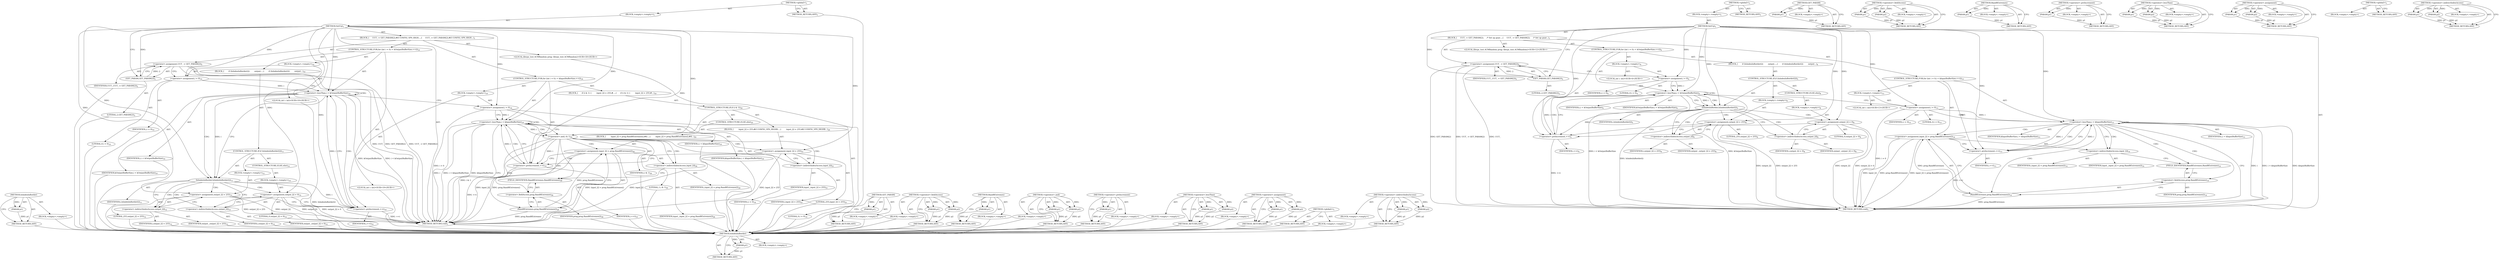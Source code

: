 digraph "&lt;operator&gt;.indirectIndexAccess" {
vulnerable_99 [label=<(METHOD,IsIndexInBorder)>];
vulnerable_100 [label=<(PARAM,p1)>];
vulnerable_101 [label=<(BLOCK,&lt;empty&gt;,&lt;empty&gt;)>];
vulnerable_102 [label=<(METHOD_RETURN,ANY)>];
vulnerable_6 [label=<(METHOD,&lt;global&gt;)<SUB>1</SUB>>];
vulnerable_7 [label=<(BLOCK,&lt;empty&gt;,&lt;empty&gt;)<SUB>1</SUB>>];
vulnerable_8 [label=<(METHOD,SetUp)<SUB>1</SUB>>];
vulnerable_9 [label=<(BLOCK,{
     UUT_ = GET_PARAM(2);
     /* Set up guar...,{
     UUT_ = GET_PARAM(2);
     /* Set up guar...)<SUB>1</SUB>>];
vulnerable_10 [label=<(&lt;operator&gt;.assignment,UUT_ = GET_PARAM(2))<SUB>2</SUB>>];
vulnerable_11 [label=<(IDENTIFIER,UUT_,UUT_ = GET_PARAM(2))<SUB>2</SUB>>];
vulnerable_12 [label=<(GET_PARAM,GET_PARAM(2))<SUB>2</SUB>>];
vulnerable_13 [label=<(LITERAL,2,GET_PARAM(2))<SUB>2</SUB>>];
vulnerable_14 [label=<(CONTROL_STRUCTURE,FOR,for (int i = 0;i &lt; kOutputBufferSize;++i))<SUB>4</SUB>>];
vulnerable_15 [label=<(BLOCK,&lt;empty&gt;,&lt;empty&gt;)<SUB>4</SUB>>];
vulnerable_16 [label="<(LOCAL,int i: int)<SUB>4</SUB>>"];
vulnerable_17 [label=<(&lt;operator&gt;.assignment,i = 0)<SUB>4</SUB>>];
vulnerable_18 [label=<(IDENTIFIER,i,i = 0)<SUB>4</SUB>>];
vulnerable_19 [label=<(LITERAL,0,i = 0)<SUB>4</SUB>>];
vulnerable_20 [label=<(&lt;operator&gt;.lessThan,i &lt; kOutputBufferSize)<SUB>4</SUB>>];
vulnerable_21 [label=<(IDENTIFIER,i,i &lt; kOutputBufferSize)<SUB>4</SUB>>];
vulnerable_22 [label=<(IDENTIFIER,kOutputBufferSize,i &lt; kOutputBufferSize)<SUB>4</SUB>>];
vulnerable_23 [label=<(&lt;operator&gt;.preIncrement,++i)<SUB>4</SUB>>];
vulnerable_24 [label=<(IDENTIFIER,i,++i)<SUB>4</SUB>>];
vulnerable_25 [label=<(BLOCK,{
       if (IsIndexInBorder(i))
        output...,{
       if (IsIndexInBorder(i))
        output...)<SUB>4</SUB>>];
vulnerable_26 [label=<(CONTROL_STRUCTURE,IF,if (IsIndexInBorder(i)))<SUB>5</SUB>>];
vulnerable_27 [label=<(IsIndexInBorder,IsIndexInBorder(i))<SUB>5</SUB>>];
vulnerable_28 [label=<(IDENTIFIER,i,IsIndexInBorder(i))<SUB>5</SUB>>];
vulnerable_29 [label=<(BLOCK,&lt;empty&gt;,&lt;empty&gt;)<SUB>6</SUB>>];
vulnerable_30 [label=<(&lt;operator&gt;.assignment,output_[i] = 255)<SUB>6</SUB>>];
vulnerable_31 [label=<(&lt;operator&gt;.indirectIndexAccess,output_[i])<SUB>6</SUB>>];
vulnerable_32 [label=<(IDENTIFIER,output_,output_[i] = 255)<SUB>6</SUB>>];
vulnerable_33 [label=<(IDENTIFIER,i,output_[i] = 255)<SUB>6</SUB>>];
vulnerable_34 [label=<(LITERAL,255,output_[i] = 255)<SUB>6</SUB>>];
vulnerable_35 [label=<(CONTROL_STRUCTURE,ELSE,else)<SUB>8</SUB>>];
vulnerable_36 [label=<(BLOCK,&lt;empty&gt;,&lt;empty&gt;)<SUB>8</SUB>>];
vulnerable_37 [label=<(&lt;operator&gt;.assignment,output_[i] = 0)<SUB>8</SUB>>];
vulnerable_38 [label=<(&lt;operator&gt;.indirectIndexAccess,output_[i])<SUB>8</SUB>>];
vulnerable_39 [label=<(IDENTIFIER,output_,output_[i] = 0)<SUB>8</SUB>>];
vulnerable_40 [label=<(IDENTIFIER,i,output_[i] = 0)<SUB>8</SUB>>];
vulnerable_41 [label=<(LITERAL,0,output_[i] = 0)<SUB>8</SUB>>];
vulnerable_42 [label="<(LOCAL,libvpx_test.ACMRandom prng: libvpx_test.ACMRandom)<SUB>12</SUB>>"];
vulnerable_43 [label=<(CONTROL_STRUCTURE,FOR,for (int i = 0;i &lt; kInputBufferSize;++i))<SUB>13</SUB>>];
vulnerable_44 [label=<(BLOCK,&lt;empty&gt;,&lt;empty&gt;)<SUB>13</SUB>>];
vulnerable_45 [label="<(LOCAL,int i: int)<SUB>13</SUB>>"];
vulnerable_46 [label=<(&lt;operator&gt;.assignment,i = 0)<SUB>13</SUB>>];
vulnerable_47 [label=<(IDENTIFIER,i,i = 0)<SUB>13</SUB>>];
vulnerable_48 [label=<(LITERAL,0,i = 0)<SUB>13</SUB>>];
vulnerable_49 [label=<(&lt;operator&gt;.lessThan,i &lt; kInputBufferSize)<SUB>13</SUB>>];
vulnerable_50 [label=<(IDENTIFIER,i,i &lt; kInputBufferSize)<SUB>13</SUB>>];
vulnerable_51 [label=<(IDENTIFIER,kInputBufferSize,i &lt; kInputBufferSize)<SUB>13</SUB>>];
vulnerable_52 [label=<(&lt;operator&gt;.preIncrement,++i)<SUB>13</SUB>>];
vulnerable_53 [label=<(IDENTIFIER,i,++i)<SUB>13</SUB>>];
vulnerable_54 [label=<(&lt;operator&gt;.assignment,input_[i] = prng.Rand8Extremes())<SUB>14</SUB>>];
vulnerable_55 [label=<(&lt;operator&gt;.indirectIndexAccess,input_[i])<SUB>14</SUB>>];
vulnerable_56 [label=<(IDENTIFIER,input_,input_[i] = prng.Rand8Extremes())<SUB>14</SUB>>];
vulnerable_57 [label=<(IDENTIFIER,i,input_[i] = prng.Rand8Extremes())<SUB>14</SUB>>];
vulnerable_58 [label=<(Rand8Extremes,prng.Rand8Extremes())<SUB>14</SUB>>];
vulnerable_59 [label=<(&lt;operator&gt;.fieldAccess,prng.Rand8Extremes)<SUB>14</SUB>>];
vulnerable_60 [label=<(IDENTIFIER,prng,prng.Rand8Extremes())<SUB>14</SUB>>];
vulnerable_61 [label=<(FIELD_IDENTIFIER,Rand8Extremes,Rand8Extremes)<SUB>14</SUB>>];
vulnerable_62 [label=<(METHOD_RETURN,void)<SUB>1</SUB>>];
vulnerable_64 [label=<(METHOD_RETURN,ANY)<SUB>1</SUB>>];
vulnerable_86 [label=<(METHOD,GET_PARAM)>];
vulnerable_87 [label=<(PARAM,p1)>];
vulnerable_88 [label=<(BLOCK,&lt;empty&gt;,&lt;empty&gt;)>];
vulnerable_89 [label=<(METHOD_RETURN,ANY)>];
vulnerable_112 [label=<(METHOD,&lt;operator&gt;.fieldAccess)>];
vulnerable_113 [label=<(PARAM,p1)>];
vulnerable_114 [label=<(PARAM,p2)>];
vulnerable_115 [label=<(BLOCK,&lt;empty&gt;,&lt;empty&gt;)>];
vulnerable_116 [label=<(METHOD_RETURN,ANY)>];
vulnerable_108 [label=<(METHOD,Rand8Extremes)>];
vulnerable_109 [label=<(PARAM,p1)>];
vulnerable_110 [label=<(BLOCK,&lt;empty&gt;,&lt;empty&gt;)>];
vulnerable_111 [label=<(METHOD_RETURN,ANY)>];
vulnerable_95 [label=<(METHOD,&lt;operator&gt;.preIncrement)>];
vulnerable_96 [label=<(PARAM,p1)>];
vulnerable_97 [label=<(BLOCK,&lt;empty&gt;,&lt;empty&gt;)>];
vulnerable_98 [label=<(METHOD_RETURN,ANY)>];
vulnerable_90 [label=<(METHOD,&lt;operator&gt;.lessThan)>];
vulnerable_91 [label=<(PARAM,p1)>];
vulnerable_92 [label=<(PARAM,p2)>];
vulnerable_93 [label=<(BLOCK,&lt;empty&gt;,&lt;empty&gt;)>];
vulnerable_94 [label=<(METHOD_RETURN,ANY)>];
vulnerable_81 [label=<(METHOD,&lt;operator&gt;.assignment)>];
vulnerable_82 [label=<(PARAM,p1)>];
vulnerable_83 [label=<(PARAM,p2)>];
vulnerable_84 [label=<(BLOCK,&lt;empty&gt;,&lt;empty&gt;)>];
vulnerable_85 [label=<(METHOD_RETURN,ANY)>];
vulnerable_75 [label=<(METHOD,&lt;global&gt;)<SUB>1</SUB>>];
vulnerable_76 [label=<(BLOCK,&lt;empty&gt;,&lt;empty&gt;)>];
vulnerable_77 [label=<(METHOD_RETURN,ANY)>];
vulnerable_103 [label=<(METHOD,&lt;operator&gt;.indirectIndexAccess)>];
vulnerable_104 [label=<(PARAM,p1)>];
vulnerable_105 [label=<(PARAM,p2)>];
vulnerable_106 [label=<(BLOCK,&lt;empty&gt;,&lt;empty&gt;)>];
vulnerable_107 [label=<(METHOD_RETURN,ANY)>];
fixed_112 [label=<(METHOD,IsIndexInBorder)>];
fixed_113 [label=<(PARAM,p1)>];
fixed_114 [label=<(BLOCK,&lt;empty&gt;,&lt;empty&gt;)>];
fixed_115 [label=<(METHOD_RETURN,ANY)>];
fixed_6 [label=<(METHOD,&lt;global&gt;)<SUB>1</SUB>>];
fixed_7 [label=<(BLOCK,&lt;empty&gt;,&lt;empty&gt;)<SUB>1</SUB>>];
fixed_8 [label=<(METHOD,SetUp)<SUB>1</SUB>>];
fixed_9 [label=<(BLOCK,{
     UUT_ = GET_PARAM(2);
#if CONFIG_VP9_HIGH...,{
     UUT_ = GET_PARAM(2);
#if CONFIG_VP9_HIGH...)<SUB>1</SUB>>];
fixed_10 [label=<(&lt;operator&gt;.assignment,UUT_ = GET_PARAM(2))<SUB>2</SUB>>];
fixed_11 [label=<(IDENTIFIER,UUT_,UUT_ = GET_PARAM(2))<SUB>2</SUB>>];
fixed_12 [label=<(GET_PARAM,GET_PARAM(2))<SUB>2</SUB>>];
fixed_13 [label=<(LITERAL,2,GET_PARAM(2))<SUB>2</SUB>>];
fixed_14 [label=<(CONTROL_STRUCTURE,FOR,for (int i = 0;i &lt; kOutputBufferSize;++i))<SUB>10</SUB>>];
fixed_15 [label=<(BLOCK,&lt;empty&gt;,&lt;empty&gt;)<SUB>10</SUB>>];
fixed_16 [label="<(LOCAL,int i: int)<SUB>10</SUB>>"];
fixed_17 [label=<(&lt;operator&gt;.assignment,i = 0)<SUB>10</SUB>>];
fixed_18 [label=<(IDENTIFIER,i,i = 0)<SUB>10</SUB>>];
fixed_19 [label=<(LITERAL,0,i = 0)<SUB>10</SUB>>];
fixed_20 [label=<(&lt;operator&gt;.lessThan,i &lt; kOutputBufferSize)<SUB>10</SUB>>];
fixed_21 [label=<(IDENTIFIER,i,i &lt; kOutputBufferSize)<SUB>10</SUB>>];
fixed_22 [label=<(IDENTIFIER,kOutputBufferSize,i &lt; kOutputBufferSize)<SUB>10</SUB>>];
fixed_23 [label=<(&lt;operator&gt;.preIncrement,++i)<SUB>10</SUB>>];
fixed_24 [label=<(IDENTIFIER,i,++i)<SUB>10</SUB>>];
fixed_25 [label=<(BLOCK,{
       if (IsIndexInBorder(i))
        output...,{
       if (IsIndexInBorder(i))
        output...)<SUB>10</SUB>>];
fixed_26 [label=<(CONTROL_STRUCTURE,IF,if (IsIndexInBorder(i)))<SUB>11</SUB>>];
fixed_27 [label=<(IsIndexInBorder,IsIndexInBorder(i))<SUB>11</SUB>>];
fixed_28 [label=<(IDENTIFIER,i,IsIndexInBorder(i))<SUB>11</SUB>>];
fixed_29 [label=<(BLOCK,&lt;empty&gt;,&lt;empty&gt;)<SUB>12</SUB>>];
fixed_30 [label=<(&lt;operator&gt;.assignment,output_[i] = 255)<SUB>12</SUB>>];
fixed_31 [label=<(&lt;operator&gt;.indirectIndexAccess,output_[i])<SUB>12</SUB>>];
fixed_32 [label=<(IDENTIFIER,output_,output_[i] = 255)<SUB>12</SUB>>];
fixed_33 [label=<(IDENTIFIER,i,output_[i] = 255)<SUB>12</SUB>>];
fixed_34 [label=<(LITERAL,255,output_[i] = 255)<SUB>12</SUB>>];
fixed_35 [label=<(CONTROL_STRUCTURE,ELSE,else)<SUB>14</SUB>>];
fixed_36 [label=<(BLOCK,&lt;empty&gt;,&lt;empty&gt;)<SUB>14</SUB>>];
fixed_37 [label=<(&lt;operator&gt;.assignment,output_[i] = 0)<SUB>14</SUB>>];
fixed_38 [label=<(&lt;operator&gt;.indirectIndexAccess,output_[i])<SUB>14</SUB>>];
fixed_39 [label=<(IDENTIFIER,output_,output_[i] = 0)<SUB>14</SUB>>];
fixed_40 [label=<(IDENTIFIER,i,output_[i] = 0)<SUB>14</SUB>>];
fixed_41 [label=<(LITERAL,0,output_[i] = 0)<SUB>14</SUB>>];
fixed_42 [label="<(LOCAL,libvpx_test.ACMRandom prng: libvpx_test.ACMRandom)<SUB>18</SUB>>"];
fixed_43 [label=<(CONTROL_STRUCTURE,FOR,for (int i = 0;i &lt; kInputBufferSize;++i))<SUB>19</SUB>>];
fixed_44 [label=<(BLOCK,&lt;empty&gt;,&lt;empty&gt;)<SUB>19</SUB>>];
fixed_45 [label="<(LOCAL,int i: int)<SUB>19</SUB>>"];
fixed_46 [label=<(&lt;operator&gt;.assignment,i = 0)<SUB>19</SUB>>];
fixed_47 [label=<(IDENTIFIER,i,i = 0)<SUB>19</SUB>>];
fixed_48 [label=<(LITERAL,0,i = 0)<SUB>19</SUB>>];
fixed_49 [label=<(&lt;operator&gt;.lessThan,i &lt; kInputBufferSize)<SUB>19</SUB>>];
fixed_50 [label=<(IDENTIFIER,i,i &lt; kInputBufferSize)<SUB>19</SUB>>];
fixed_51 [label=<(IDENTIFIER,kInputBufferSize,i &lt; kInputBufferSize)<SUB>19</SUB>>];
fixed_52 [label=<(&lt;operator&gt;.preIncrement,++i)<SUB>19</SUB>>];
fixed_53 [label=<(IDENTIFIER,i,++i)<SUB>19</SUB>>];
fixed_54 [label=<(BLOCK,{
      if (i &amp; 1) {
        input_[i] = 255;
#...,{
      if (i &amp; 1) {
        input_[i] = 255;
#...)<SUB>19</SUB>>];
fixed_55 [label=<(CONTROL_STRUCTURE,IF,if (i &amp; 1))<SUB>20</SUB>>];
fixed_56 [label=<(&lt;operator&gt;.and,i &amp; 1)<SUB>20</SUB>>];
fixed_57 [label=<(IDENTIFIER,i,i &amp; 1)<SUB>20</SUB>>];
fixed_58 [label=<(LITERAL,1,i &amp; 1)<SUB>20</SUB>>];
fixed_59 [label=<(BLOCK,{
        input_[i] = 255;
#if CONFIG_VP9_HIGHB...,{
        input_[i] = 255;
#if CONFIG_VP9_HIGHB...)<SUB>20</SUB>>];
fixed_60 [label=<(&lt;operator&gt;.assignment,input_[i] = 255)<SUB>21</SUB>>];
fixed_61 [label=<(&lt;operator&gt;.indirectIndexAccess,input_[i])<SUB>21</SUB>>];
fixed_62 [label=<(IDENTIFIER,input_,input_[i] = 255)<SUB>21</SUB>>];
fixed_63 [label=<(IDENTIFIER,i,input_[i] = 255)<SUB>21</SUB>>];
fixed_64 [label=<(LITERAL,255,input_[i] = 255)<SUB>21</SUB>>];
fixed_65 [label=<(CONTROL_STRUCTURE,ELSE,else)<SUB>25</SUB>>];
fixed_66 [label=<(BLOCK,{
        input_[i] = prng.Rand8Extremes();
#if...,{
        input_[i] = prng.Rand8Extremes();
#if...)<SUB>25</SUB>>];
fixed_67 [label=<(&lt;operator&gt;.assignment,input_[i] = prng.Rand8Extremes())<SUB>26</SUB>>];
fixed_68 [label=<(&lt;operator&gt;.indirectIndexAccess,input_[i])<SUB>26</SUB>>];
fixed_69 [label=<(IDENTIFIER,input_,input_[i] = prng.Rand8Extremes())<SUB>26</SUB>>];
fixed_70 [label=<(IDENTIFIER,i,input_[i] = prng.Rand8Extremes())<SUB>26</SUB>>];
fixed_71 [label=<(Rand8Extremes,prng.Rand8Extremes())<SUB>26</SUB>>];
fixed_72 [label=<(&lt;operator&gt;.fieldAccess,prng.Rand8Extremes)<SUB>26</SUB>>];
fixed_73 [label=<(IDENTIFIER,prng,prng.Rand8Extremes())<SUB>26</SUB>>];
fixed_74 [label=<(FIELD_IDENTIFIER,Rand8Extremes,Rand8Extremes)<SUB>26</SUB>>];
fixed_75 [label=<(METHOD_RETURN,void)<SUB>1</SUB>>];
fixed_77 [label=<(METHOD_RETURN,ANY)<SUB>1</SUB>>];
fixed_99 [label=<(METHOD,GET_PARAM)>];
fixed_100 [label=<(PARAM,p1)>];
fixed_101 [label=<(BLOCK,&lt;empty&gt;,&lt;empty&gt;)>];
fixed_102 [label=<(METHOD_RETURN,ANY)>];
fixed_130 [label=<(METHOD,&lt;operator&gt;.fieldAccess)>];
fixed_131 [label=<(PARAM,p1)>];
fixed_132 [label=<(PARAM,p2)>];
fixed_133 [label=<(BLOCK,&lt;empty&gt;,&lt;empty&gt;)>];
fixed_134 [label=<(METHOD_RETURN,ANY)>];
fixed_126 [label=<(METHOD,Rand8Extremes)>];
fixed_127 [label=<(PARAM,p1)>];
fixed_128 [label=<(BLOCK,&lt;empty&gt;,&lt;empty&gt;)>];
fixed_129 [label=<(METHOD_RETURN,ANY)>];
fixed_121 [label=<(METHOD,&lt;operator&gt;.and)>];
fixed_122 [label=<(PARAM,p1)>];
fixed_123 [label=<(PARAM,p2)>];
fixed_124 [label=<(BLOCK,&lt;empty&gt;,&lt;empty&gt;)>];
fixed_125 [label=<(METHOD_RETURN,ANY)>];
fixed_108 [label=<(METHOD,&lt;operator&gt;.preIncrement)>];
fixed_109 [label=<(PARAM,p1)>];
fixed_110 [label=<(BLOCK,&lt;empty&gt;,&lt;empty&gt;)>];
fixed_111 [label=<(METHOD_RETURN,ANY)>];
fixed_103 [label=<(METHOD,&lt;operator&gt;.lessThan)>];
fixed_104 [label=<(PARAM,p1)>];
fixed_105 [label=<(PARAM,p2)>];
fixed_106 [label=<(BLOCK,&lt;empty&gt;,&lt;empty&gt;)>];
fixed_107 [label=<(METHOD_RETURN,ANY)>];
fixed_94 [label=<(METHOD,&lt;operator&gt;.assignment)>];
fixed_95 [label=<(PARAM,p1)>];
fixed_96 [label=<(PARAM,p2)>];
fixed_97 [label=<(BLOCK,&lt;empty&gt;,&lt;empty&gt;)>];
fixed_98 [label=<(METHOD_RETURN,ANY)>];
fixed_88 [label=<(METHOD,&lt;global&gt;)<SUB>1</SUB>>];
fixed_89 [label=<(BLOCK,&lt;empty&gt;,&lt;empty&gt;)>];
fixed_90 [label=<(METHOD_RETURN,ANY)>];
fixed_116 [label=<(METHOD,&lt;operator&gt;.indirectIndexAccess)>];
fixed_117 [label=<(PARAM,p1)>];
fixed_118 [label=<(PARAM,p2)>];
fixed_119 [label=<(BLOCK,&lt;empty&gt;,&lt;empty&gt;)>];
fixed_120 [label=<(METHOD_RETURN,ANY)>];
vulnerable_99 -> vulnerable_100  [key=0, label="AST: "];
vulnerable_99 -> vulnerable_100  [key=1, label="DDG: "];
vulnerable_99 -> vulnerable_101  [key=0, label="AST: "];
vulnerable_99 -> vulnerable_102  [key=0, label="AST: "];
vulnerable_99 -> vulnerable_102  [key=1, label="CFG: "];
vulnerable_100 -> vulnerable_102  [key=0, label="DDG: p1"];
vulnerable_6 -> vulnerable_7  [key=0, label="AST: "];
vulnerable_6 -> vulnerable_64  [key=0, label="AST: "];
vulnerable_6 -> vulnerable_64  [key=1, label="CFG: "];
vulnerable_7 -> vulnerable_8  [key=0, label="AST: "];
vulnerable_8 -> vulnerable_9  [key=0, label="AST: "];
vulnerable_8 -> vulnerable_62  [key=0, label="AST: "];
vulnerable_8 -> vulnerable_12  [key=0, label="CFG: "];
vulnerable_8 -> vulnerable_12  [key=1, label="DDG: "];
vulnerable_8 -> vulnerable_17  [key=0, label="DDG: "];
vulnerable_8 -> vulnerable_20  [key=0, label="DDG: "];
vulnerable_8 -> vulnerable_23  [key=0, label="DDG: "];
vulnerable_8 -> vulnerable_46  [key=0, label="DDG: "];
vulnerable_8 -> vulnerable_49  [key=0, label="DDG: "];
vulnerable_8 -> vulnerable_52  [key=0, label="DDG: "];
vulnerable_8 -> vulnerable_27  [key=0, label="DDG: "];
vulnerable_8 -> vulnerable_30  [key=0, label="DDG: "];
vulnerable_8 -> vulnerable_37  [key=0, label="DDG: "];
vulnerable_9 -> vulnerable_10  [key=0, label="AST: "];
vulnerable_9 -> vulnerable_14  [key=0, label="AST: "];
vulnerable_9 -> vulnerable_42  [key=0, label="AST: "];
vulnerable_9 -> vulnerable_43  [key=0, label="AST: "];
vulnerable_10 -> vulnerable_11  [key=0, label="AST: "];
vulnerable_10 -> vulnerable_12  [key=0, label="AST: "];
vulnerable_10 -> vulnerable_17  [key=0, label="CFG: "];
vulnerable_10 -> vulnerable_62  [key=0, label="DDG: GET_PARAM(2)"];
vulnerable_10 -> vulnerable_62  [key=1, label="DDG: UUT_ = GET_PARAM(2)"];
vulnerable_10 -> vulnerable_62  [key=2, label="DDG: UUT_"];
vulnerable_12 -> vulnerable_13  [key=0, label="AST: "];
vulnerable_12 -> vulnerable_10  [key=0, label="CFG: "];
vulnerable_12 -> vulnerable_10  [key=1, label="DDG: 2"];
vulnerable_14 -> vulnerable_15  [key=0, label="AST: "];
vulnerable_14 -> vulnerable_20  [key=0, label="AST: "];
vulnerable_14 -> vulnerable_23  [key=0, label="AST: "];
vulnerable_14 -> vulnerable_25  [key=0, label="AST: "];
vulnerable_15 -> vulnerable_16  [key=0, label="AST: "];
vulnerable_15 -> vulnerable_17  [key=0, label="AST: "];
vulnerable_17 -> vulnerable_18  [key=0, label="AST: "];
vulnerable_17 -> vulnerable_19  [key=0, label="AST: "];
vulnerable_17 -> vulnerable_20  [key=0, label="CFG: "];
vulnerable_17 -> vulnerable_20  [key=1, label="DDG: i"];
vulnerable_20 -> vulnerable_21  [key=0, label="AST: "];
vulnerable_20 -> vulnerable_22  [key=0, label="AST: "];
vulnerable_20 -> vulnerable_27  [key=0, label="CFG: "];
vulnerable_20 -> vulnerable_27  [key=1, label="DDG: i"];
vulnerable_20 -> vulnerable_27  [key=2, label="CDG: "];
vulnerable_20 -> vulnerable_46  [key=0, label="CFG: "];
vulnerable_20 -> vulnerable_62  [key=0, label="DDG: i &lt; kOutputBufferSize"];
vulnerable_20 -> vulnerable_62  [key=1, label="DDG: kOutputBufferSize"];
vulnerable_20 -> vulnerable_23  [key=0, label="CDG: "];
vulnerable_20 -> vulnerable_20  [key=0, label="CDG: "];
vulnerable_23 -> vulnerable_24  [key=0, label="AST: "];
vulnerable_23 -> vulnerable_20  [key=0, label="CFG: "];
vulnerable_23 -> vulnerable_20  [key=1, label="DDG: i"];
vulnerable_23 -> vulnerable_62  [key=0, label="DDG: ++i"];
vulnerable_25 -> vulnerable_26  [key=0, label="AST: "];
vulnerable_26 -> vulnerable_27  [key=0, label="AST: "];
vulnerable_26 -> vulnerable_29  [key=0, label="AST: "];
vulnerable_26 -> vulnerable_35  [key=0, label="AST: "];
vulnerable_27 -> vulnerable_28  [key=0, label="AST: "];
vulnerable_27 -> vulnerable_31  [key=0, label="CFG: "];
vulnerable_27 -> vulnerable_31  [key=1, label="CDG: "];
vulnerable_27 -> vulnerable_38  [key=0, label="CFG: "];
vulnerable_27 -> vulnerable_38  [key=1, label="CDG: "];
vulnerable_27 -> vulnerable_62  [key=0, label="DDG: IsIndexInBorder(i)"];
vulnerable_27 -> vulnerable_23  [key=0, label="DDG: i"];
vulnerable_27 -> vulnerable_30  [key=0, label="CDG: "];
vulnerable_27 -> vulnerable_37  [key=0, label="CDG: "];
vulnerable_29 -> vulnerable_30  [key=0, label="AST: "];
vulnerable_30 -> vulnerable_31  [key=0, label="AST: "];
vulnerable_30 -> vulnerable_34  [key=0, label="AST: "];
vulnerable_30 -> vulnerable_23  [key=0, label="CFG: "];
vulnerable_30 -> vulnerable_62  [key=0, label="DDG: output_[i]"];
vulnerable_30 -> vulnerable_62  [key=1, label="DDG: output_[i] = 255"];
vulnerable_31 -> vulnerable_32  [key=0, label="AST: "];
vulnerable_31 -> vulnerable_33  [key=0, label="AST: "];
vulnerable_31 -> vulnerable_30  [key=0, label="CFG: "];
vulnerable_35 -> vulnerable_36  [key=0, label="AST: "];
vulnerable_36 -> vulnerable_37  [key=0, label="AST: "];
vulnerable_37 -> vulnerable_38  [key=0, label="AST: "];
vulnerable_37 -> vulnerable_41  [key=0, label="AST: "];
vulnerable_37 -> vulnerable_23  [key=0, label="CFG: "];
vulnerable_37 -> vulnerable_62  [key=0, label="DDG: output_[i]"];
vulnerable_37 -> vulnerable_62  [key=1, label="DDG: output_[i] = 0"];
vulnerable_38 -> vulnerable_39  [key=0, label="AST: "];
vulnerable_38 -> vulnerable_40  [key=0, label="AST: "];
vulnerable_38 -> vulnerable_37  [key=0, label="CFG: "];
vulnerable_43 -> vulnerable_44  [key=0, label="AST: "];
vulnerable_43 -> vulnerable_49  [key=0, label="AST: "];
vulnerable_43 -> vulnerable_52  [key=0, label="AST: "];
vulnerable_43 -> vulnerable_54  [key=0, label="AST: "];
vulnerable_44 -> vulnerable_45  [key=0, label="AST: "];
vulnerable_44 -> vulnerable_46  [key=0, label="AST: "];
vulnerable_46 -> vulnerable_47  [key=0, label="AST: "];
vulnerable_46 -> vulnerable_48  [key=0, label="AST: "];
vulnerable_46 -> vulnerable_49  [key=0, label="CFG: "];
vulnerable_46 -> vulnerable_49  [key=1, label="DDG: i"];
vulnerable_46 -> vulnerable_62  [key=0, label="DDG: i = 0"];
vulnerable_49 -> vulnerable_50  [key=0, label="AST: "];
vulnerable_49 -> vulnerable_51  [key=0, label="AST: "];
vulnerable_49 -> vulnerable_62  [key=0, label="CFG: "];
vulnerable_49 -> vulnerable_62  [key=1, label="DDG: i"];
vulnerable_49 -> vulnerable_62  [key=2, label="DDG: i &lt; kInputBufferSize"];
vulnerable_49 -> vulnerable_62  [key=3, label="DDG: kInputBufferSize"];
vulnerable_49 -> vulnerable_55  [key=0, label="CFG: "];
vulnerable_49 -> vulnerable_55  [key=1, label="CDG: "];
vulnerable_49 -> vulnerable_52  [key=0, label="DDG: i"];
vulnerable_49 -> vulnerable_52  [key=1, label="CDG: "];
vulnerable_49 -> vulnerable_58  [key=0, label="CDG: "];
vulnerable_49 -> vulnerable_49  [key=0, label="CDG: "];
vulnerable_49 -> vulnerable_61  [key=0, label="CDG: "];
vulnerable_49 -> vulnerable_59  [key=0, label="CDG: "];
vulnerable_49 -> vulnerable_54  [key=0, label="CDG: "];
vulnerable_52 -> vulnerable_53  [key=0, label="AST: "];
vulnerable_52 -> vulnerable_49  [key=0, label="CFG: "];
vulnerable_52 -> vulnerable_49  [key=1, label="DDG: i"];
vulnerable_52 -> vulnerable_62  [key=0, label="DDG: ++i"];
vulnerable_54 -> vulnerable_55  [key=0, label="AST: "];
vulnerable_54 -> vulnerable_58  [key=0, label="AST: "];
vulnerable_54 -> vulnerable_52  [key=0, label="CFG: "];
vulnerable_54 -> vulnerable_62  [key=0, label="DDG: input_[i]"];
vulnerable_54 -> vulnerable_62  [key=1, label="DDG: prng.Rand8Extremes()"];
vulnerable_54 -> vulnerable_62  [key=2, label="DDG: input_[i] = prng.Rand8Extremes()"];
vulnerable_55 -> vulnerable_56  [key=0, label="AST: "];
vulnerable_55 -> vulnerable_57  [key=0, label="AST: "];
vulnerable_55 -> vulnerable_61  [key=0, label="CFG: "];
vulnerable_58 -> vulnerable_59  [key=0, label="AST: "];
vulnerable_58 -> vulnerable_54  [key=0, label="CFG: "];
vulnerable_58 -> vulnerable_54  [key=1, label="DDG: prng.Rand8Extremes"];
vulnerable_58 -> vulnerable_62  [key=0, label="DDG: prng.Rand8Extremes"];
vulnerable_59 -> vulnerable_60  [key=0, label="AST: "];
vulnerable_59 -> vulnerable_61  [key=0, label="AST: "];
vulnerable_59 -> vulnerable_58  [key=0, label="CFG: "];
vulnerable_61 -> vulnerable_59  [key=0, label="CFG: "];
vulnerable_86 -> vulnerable_87  [key=0, label="AST: "];
vulnerable_86 -> vulnerable_87  [key=1, label="DDG: "];
vulnerable_86 -> vulnerable_88  [key=0, label="AST: "];
vulnerable_86 -> vulnerable_89  [key=0, label="AST: "];
vulnerable_86 -> vulnerable_89  [key=1, label="CFG: "];
vulnerable_87 -> vulnerable_89  [key=0, label="DDG: p1"];
vulnerable_112 -> vulnerable_113  [key=0, label="AST: "];
vulnerable_112 -> vulnerable_113  [key=1, label="DDG: "];
vulnerable_112 -> vulnerable_115  [key=0, label="AST: "];
vulnerable_112 -> vulnerable_114  [key=0, label="AST: "];
vulnerable_112 -> vulnerable_114  [key=1, label="DDG: "];
vulnerable_112 -> vulnerable_116  [key=0, label="AST: "];
vulnerable_112 -> vulnerable_116  [key=1, label="CFG: "];
vulnerable_113 -> vulnerable_116  [key=0, label="DDG: p1"];
vulnerable_114 -> vulnerable_116  [key=0, label="DDG: p2"];
vulnerable_108 -> vulnerable_109  [key=0, label="AST: "];
vulnerable_108 -> vulnerable_109  [key=1, label="DDG: "];
vulnerable_108 -> vulnerable_110  [key=0, label="AST: "];
vulnerable_108 -> vulnerable_111  [key=0, label="AST: "];
vulnerable_108 -> vulnerable_111  [key=1, label="CFG: "];
vulnerable_109 -> vulnerable_111  [key=0, label="DDG: p1"];
vulnerable_95 -> vulnerable_96  [key=0, label="AST: "];
vulnerable_95 -> vulnerable_96  [key=1, label="DDG: "];
vulnerable_95 -> vulnerable_97  [key=0, label="AST: "];
vulnerable_95 -> vulnerable_98  [key=0, label="AST: "];
vulnerable_95 -> vulnerable_98  [key=1, label="CFG: "];
vulnerable_96 -> vulnerable_98  [key=0, label="DDG: p1"];
vulnerable_90 -> vulnerable_91  [key=0, label="AST: "];
vulnerable_90 -> vulnerable_91  [key=1, label="DDG: "];
vulnerable_90 -> vulnerable_93  [key=0, label="AST: "];
vulnerable_90 -> vulnerable_92  [key=0, label="AST: "];
vulnerable_90 -> vulnerable_92  [key=1, label="DDG: "];
vulnerable_90 -> vulnerable_94  [key=0, label="AST: "];
vulnerable_90 -> vulnerable_94  [key=1, label="CFG: "];
vulnerable_91 -> vulnerable_94  [key=0, label="DDG: p1"];
vulnerable_92 -> vulnerable_94  [key=0, label="DDG: p2"];
vulnerable_81 -> vulnerable_82  [key=0, label="AST: "];
vulnerable_81 -> vulnerable_82  [key=1, label="DDG: "];
vulnerable_81 -> vulnerable_84  [key=0, label="AST: "];
vulnerable_81 -> vulnerable_83  [key=0, label="AST: "];
vulnerable_81 -> vulnerable_83  [key=1, label="DDG: "];
vulnerable_81 -> vulnerable_85  [key=0, label="AST: "];
vulnerable_81 -> vulnerable_85  [key=1, label="CFG: "];
vulnerable_82 -> vulnerable_85  [key=0, label="DDG: p1"];
vulnerable_83 -> vulnerable_85  [key=0, label="DDG: p2"];
vulnerable_75 -> vulnerable_76  [key=0, label="AST: "];
vulnerable_75 -> vulnerable_77  [key=0, label="AST: "];
vulnerable_75 -> vulnerable_77  [key=1, label="CFG: "];
vulnerable_103 -> vulnerable_104  [key=0, label="AST: "];
vulnerable_103 -> vulnerable_104  [key=1, label="DDG: "];
vulnerable_103 -> vulnerable_106  [key=0, label="AST: "];
vulnerable_103 -> vulnerable_105  [key=0, label="AST: "];
vulnerable_103 -> vulnerable_105  [key=1, label="DDG: "];
vulnerable_103 -> vulnerable_107  [key=0, label="AST: "];
vulnerable_103 -> vulnerable_107  [key=1, label="CFG: "];
vulnerable_104 -> vulnerable_107  [key=0, label="DDG: p1"];
vulnerable_105 -> vulnerable_107  [key=0, label="DDG: p2"];
fixed_112 -> fixed_113  [key=0, label="AST: "];
fixed_112 -> fixed_113  [key=1, label="DDG: "];
fixed_112 -> fixed_114  [key=0, label="AST: "];
fixed_112 -> fixed_115  [key=0, label="AST: "];
fixed_112 -> fixed_115  [key=1, label="CFG: "];
fixed_113 -> fixed_115  [key=0, label="DDG: p1"];
fixed_114 -> vulnerable_99  [key=0];
fixed_115 -> vulnerable_99  [key=0];
fixed_6 -> fixed_7  [key=0, label="AST: "];
fixed_6 -> fixed_77  [key=0, label="AST: "];
fixed_6 -> fixed_77  [key=1, label="CFG: "];
fixed_7 -> fixed_8  [key=0, label="AST: "];
fixed_8 -> fixed_9  [key=0, label="AST: "];
fixed_8 -> fixed_75  [key=0, label="AST: "];
fixed_8 -> fixed_12  [key=0, label="CFG: "];
fixed_8 -> fixed_12  [key=1, label="DDG: "];
fixed_8 -> fixed_17  [key=0, label="DDG: "];
fixed_8 -> fixed_20  [key=0, label="DDG: "];
fixed_8 -> fixed_23  [key=0, label="DDG: "];
fixed_8 -> fixed_46  [key=0, label="DDG: "];
fixed_8 -> fixed_49  [key=0, label="DDG: "];
fixed_8 -> fixed_52  [key=0, label="DDG: "];
fixed_8 -> fixed_27  [key=0, label="DDG: "];
fixed_8 -> fixed_30  [key=0, label="DDG: "];
fixed_8 -> fixed_56  [key=0, label="DDG: "];
fixed_8 -> fixed_60  [key=0, label="DDG: "];
fixed_8 -> fixed_37  [key=0, label="DDG: "];
fixed_9 -> fixed_10  [key=0, label="AST: "];
fixed_9 -> fixed_14  [key=0, label="AST: "];
fixed_9 -> fixed_42  [key=0, label="AST: "];
fixed_9 -> fixed_43  [key=0, label="AST: "];
fixed_10 -> fixed_11  [key=0, label="AST: "];
fixed_10 -> fixed_12  [key=0, label="AST: "];
fixed_10 -> fixed_17  [key=0, label="CFG: "];
fixed_10 -> fixed_75  [key=0, label="DDG: GET_PARAM(2)"];
fixed_10 -> fixed_75  [key=1, label="DDG: UUT_ = GET_PARAM(2)"];
fixed_10 -> fixed_75  [key=2, label="DDG: UUT_"];
fixed_11 -> vulnerable_99  [key=0];
fixed_12 -> fixed_13  [key=0, label="AST: "];
fixed_12 -> fixed_10  [key=0, label="CFG: "];
fixed_12 -> fixed_10  [key=1, label="DDG: 2"];
fixed_13 -> vulnerable_99  [key=0];
fixed_14 -> fixed_15  [key=0, label="AST: "];
fixed_14 -> fixed_20  [key=0, label="AST: "];
fixed_14 -> fixed_23  [key=0, label="AST: "];
fixed_14 -> fixed_25  [key=0, label="AST: "];
fixed_15 -> fixed_16  [key=0, label="AST: "];
fixed_15 -> fixed_17  [key=0, label="AST: "];
fixed_16 -> vulnerable_99  [key=0];
fixed_17 -> fixed_18  [key=0, label="AST: "];
fixed_17 -> fixed_19  [key=0, label="AST: "];
fixed_17 -> fixed_20  [key=0, label="CFG: "];
fixed_17 -> fixed_20  [key=1, label="DDG: i"];
fixed_18 -> vulnerable_99  [key=0];
fixed_19 -> vulnerable_99  [key=0];
fixed_20 -> fixed_21  [key=0, label="AST: "];
fixed_20 -> fixed_22  [key=0, label="AST: "];
fixed_20 -> fixed_27  [key=0, label="CFG: "];
fixed_20 -> fixed_27  [key=1, label="DDG: i"];
fixed_20 -> fixed_27  [key=2, label="CDG: "];
fixed_20 -> fixed_46  [key=0, label="CFG: "];
fixed_20 -> fixed_75  [key=0, label="DDG: i &lt; kOutputBufferSize"];
fixed_20 -> fixed_75  [key=1, label="DDG: kOutputBufferSize"];
fixed_20 -> fixed_23  [key=0, label="CDG: "];
fixed_20 -> fixed_20  [key=0, label="CDG: "];
fixed_21 -> vulnerable_99  [key=0];
fixed_22 -> vulnerable_99  [key=0];
fixed_23 -> fixed_24  [key=0, label="AST: "];
fixed_23 -> fixed_20  [key=0, label="CFG: "];
fixed_23 -> fixed_20  [key=1, label="DDG: i"];
fixed_23 -> fixed_75  [key=0, label="DDG: ++i"];
fixed_24 -> vulnerable_99  [key=0];
fixed_25 -> fixed_26  [key=0, label="AST: "];
fixed_26 -> fixed_27  [key=0, label="AST: "];
fixed_26 -> fixed_29  [key=0, label="AST: "];
fixed_26 -> fixed_35  [key=0, label="AST: "];
fixed_27 -> fixed_28  [key=0, label="AST: "];
fixed_27 -> fixed_31  [key=0, label="CFG: "];
fixed_27 -> fixed_31  [key=1, label="CDG: "];
fixed_27 -> fixed_38  [key=0, label="CFG: "];
fixed_27 -> fixed_38  [key=1, label="CDG: "];
fixed_27 -> fixed_75  [key=0, label="DDG: IsIndexInBorder(i)"];
fixed_27 -> fixed_23  [key=0, label="DDG: i"];
fixed_27 -> fixed_30  [key=0, label="CDG: "];
fixed_27 -> fixed_37  [key=0, label="CDG: "];
fixed_28 -> vulnerable_99  [key=0];
fixed_29 -> fixed_30  [key=0, label="AST: "];
fixed_30 -> fixed_31  [key=0, label="AST: "];
fixed_30 -> fixed_34  [key=0, label="AST: "];
fixed_30 -> fixed_23  [key=0, label="CFG: "];
fixed_30 -> fixed_75  [key=0, label="DDG: output_[i]"];
fixed_30 -> fixed_75  [key=1, label="DDG: output_[i] = 255"];
fixed_31 -> fixed_32  [key=0, label="AST: "];
fixed_31 -> fixed_33  [key=0, label="AST: "];
fixed_31 -> fixed_30  [key=0, label="CFG: "];
fixed_32 -> vulnerable_99  [key=0];
fixed_33 -> vulnerable_99  [key=0];
fixed_34 -> vulnerable_99  [key=0];
fixed_35 -> fixed_36  [key=0, label="AST: "];
fixed_36 -> fixed_37  [key=0, label="AST: "];
fixed_37 -> fixed_38  [key=0, label="AST: "];
fixed_37 -> fixed_41  [key=0, label="AST: "];
fixed_37 -> fixed_23  [key=0, label="CFG: "];
fixed_37 -> fixed_75  [key=0, label="DDG: output_[i]"];
fixed_37 -> fixed_75  [key=1, label="DDG: output_[i] = 0"];
fixed_38 -> fixed_39  [key=0, label="AST: "];
fixed_38 -> fixed_40  [key=0, label="AST: "];
fixed_38 -> fixed_37  [key=0, label="CFG: "];
fixed_39 -> vulnerable_99  [key=0];
fixed_40 -> vulnerable_99  [key=0];
fixed_41 -> vulnerable_99  [key=0];
fixed_42 -> vulnerable_99  [key=0];
fixed_43 -> fixed_44  [key=0, label="AST: "];
fixed_43 -> fixed_49  [key=0, label="AST: "];
fixed_43 -> fixed_52  [key=0, label="AST: "];
fixed_43 -> fixed_54  [key=0, label="AST: "];
fixed_44 -> fixed_45  [key=0, label="AST: "];
fixed_44 -> fixed_46  [key=0, label="AST: "];
fixed_45 -> vulnerable_99  [key=0];
fixed_46 -> fixed_47  [key=0, label="AST: "];
fixed_46 -> fixed_48  [key=0, label="AST: "];
fixed_46 -> fixed_49  [key=0, label="CFG: "];
fixed_46 -> fixed_49  [key=1, label="DDG: i"];
fixed_46 -> fixed_75  [key=0, label="DDG: i = 0"];
fixed_47 -> vulnerable_99  [key=0];
fixed_48 -> vulnerable_99  [key=0];
fixed_49 -> fixed_50  [key=0, label="AST: "];
fixed_49 -> fixed_51  [key=0, label="AST: "];
fixed_49 -> fixed_75  [key=0, label="CFG: "];
fixed_49 -> fixed_75  [key=1, label="DDG: i"];
fixed_49 -> fixed_75  [key=2, label="DDG: i &lt; kInputBufferSize"];
fixed_49 -> fixed_75  [key=3, label="DDG: kInputBufferSize"];
fixed_49 -> fixed_56  [key=0, label="CFG: "];
fixed_49 -> fixed_56  [key=1, label="DDG: i"];
fixed_49 -> fixed_56  [key=2, label="CDG: "];
fixed_49 -> fixed_49  [key=0, label="CDG: "];
fixed_49 -> fixed_52  [key=0, label="CDG: "];
fixed_50 -> vulnerable_99  [key=0];
fixed_51 -> vulnerable_99  [key=0];
fixed_52 -> fixed_53  [key=0, label="AST: "];
fixed_52 -> fixed_49  [key=0, label="CFG: "];
fixed_52 -> fixed_49  [key=1, label="DDG: i"];
fixed_52 -> fixed_75  [key=0, label="DDG: ++i"];
fixed_53 -> vulnerable_99  [key=0];
fixed_54 -> fixed_55  [key=0, label="AST: "];
fixed_55 -> fixed_56  [key=0, label="AST: "];
fixed_55 -> fixed_59  [key=0, label="AST: "];
fixed_55 -> fixed_65  [key=0, label="AST: "];
fixed_56 -> fixed_57  [key=0, label="AST: "];
fixed_56 -> fixed_58  [key=0, label="AST: "];
fixed_56 -> fixed_61  [key=0, label="CFG: "];
fixed_56 -> fixed_61  [key=1, label="CDG: "];
fixed_56 -> fixed_68  [key=0, label="CFG: "];
fixed_56 -> fixed_68  [key=1, label="CDG: "];
fixed_56 -> fixed_75  [key=0, label="DDG: i &amp; 1"];
fixed_56 -> fixed_52  [key=0, label="DDG: i"];
fixed_56 -> fixed_60  [key=0, label="CDG: "];
fixed_56 -> fixed_71  [key=0, label="CDG: "];
fixed_56 -> fixed_72  [key=0, label="CDG: "];
fixed_56 -> fixed_67  [key=0, label="CDG: "];
fixed_56 -> fixed_74  [key=0, label="CDG: "];
fixed_57 -> vulnerable_99  [key=0];
fixed_58 -> vulnerable_99  [key=0];
fixed_59 -> fixed_60  [key=0, label="AST: "];
fixed_60 -> fixed_61  [key=0, label="AST: "];
fixed_60 -> fixed_64  [key=0, label="AST: "];
fixed_60 -> fixed_52  [key=0, label="CFG: "];
fixed_60 -> fixed_75  [key=0, label="DDG: input_[i]"];
fixed_60 -> fixed_75  [key=1, label="DDG: input_[i] = 255"];
fixed_61 -> fixed_62  [key=0, label="AST: "];
fixed_61 -> fixed_63  [key=0, label="AST: "];
fixed_61 -> fixed_60  [key=0, label="CFG: "];
fixed_62 -> vulnerable_99  [key=0];
fixed_63 -> vulnerable_99  [key=0];
fixed_64 -> vulnerable_99  [key=0];
fixed_65 -> fixed_66  [key=0, label="AST: "];
fixed_66 -> fixed_67  [key=0, label="AST: "];
fixed_67 -> fixed_68  [key=0, label="AST: "];
fixed_67 -> fixed_71  [key=0, label="AST: "];
fixed_67 -> fixed_52  [key=0, label="CFG: "];
fixed_67 -> fixed_75  [key=0, label="DDG: input_[i]"];
fixed_67 -> fixed_75  [key=1, label="DDG: prng.Rand8Extremes()"];
fixed_67 -> fixed_75  [key=2, label="DDG: input_[i] = prng.Rand8Extremes()"];
fixed_68 -> fixed_69  [key=0, label="AST: "];
fixed_68 -> fixed_70  [key=0, label="AST: "];
fixed_68 -> fixed_74  [key=0, label="CFG: "];
fixed_69 -> vulnerable_99  [key=0];
fixed_70 -> vulnerable_99  [key=0];
fixed_71 -> fixed_72  [key=0, label="AST: "];
fixed_71 -> fixed_67  [key=0, label="CFG: "];
fixed_71 -> fixed_67  [key=1, label="DDG: prng.Rand8Extremes"];
fixed_71 -> fixed_75  [key=0, label="DDG: prng.Rand8Extremes"];
fixed_72 -> fixed_73  [key=0, label="AST: "];
fixed_72 -> fixed_74  [key=0, label="AST: "];
fixed_72 -> fixed_71  [key=0, label="CFG: "];
fixed_73 -> vulnerable_99  [key=0];
fixed_74 -> fixed_72  [key=0, label="CFG: "];
fixed_75 -> vulnerable_99  [key=0];
fixed_77 -> vulnerable_99  [key=0];
fixed_99 -> fixed_100  [key=0, label="AST: "];
fixed_99 -> fixed_100  [key=1, label="DDG: "];
fixed_99 -> fixed_101  [key=0, label="AST: "];
fixed_99 -> fixed_102  [key=0, label="AST: "];
fixed_99 -> fixed_102  [key=1, label="CFG: "];
fixed_100 -> fixed_102  [key=0, label="DDG: p1"];
fixed_101 -> vulnerable_99  [key=0];
fixed_102 -> vulnerable_99  [key=0];
fixed_130 -> fixed_131  [key=0, label="AST: "];
fixed_130 -> fixed_131  [key=1, label="DDG: "];
fixed_130 -> fixed_133  [key=0, label="AST: "];
fixed_130 -> fixed_132  [key=0, label="AST: "];
fixed_130 -> fixed_132  [key=1, label="DDG: "];
fixed_130 -> fixed_134  [key=0, label="AST: "];
fixed_130 -> fixed_134  [key=1, label="CFG: "];
fixed_131 -> fixed_134  [key=0, label="DDG: p1"];
fixed_132 -> fixed_134  [key=0, label="DDG: p2"];
fixed_133 -> vulnerable_99  [key=0];
fixed_134 -> vulnerable_99  [key=0];
fixed_126 -> fixed_127  [key=0, label="AST: "];
fixed_126 -> fixed_127  [key=1, label="DDG: "];
fixed_126 -> fixed_128  [key=0, label="AST: "];
fixed_126 -> fixed_129  [key=0, label="AST: "];
fixed_126 -> fixed_129  [key=1, label="CFG: "];
fixed_127 -> fixed_129  [key=0, label="DDG: p1"];
fixed_128 -> vulnerable_99  [key=0];
fixed_129 -> vulnerable_99  [key=0];
fixed_121 -> fixed_122  [key=0, label="AST: "];
fixed_121 -> fixed_122  [key=1, label="DDG: "];
fixed_121 -> fixed_124  [key=0, label="AST: "];
fixed_121 -> fixed_123  [key=0, label="AST: "];
fixed_121 -> fixed_123  [key=1, label="DDG: "];
fixed_121 -> fixed_125  [key=0, label="AST: "];
fixed_121 -> fixed_125  [key=1, label="CFG: "];
fixed_122 -> fixed_125  [key=0, label="DDG: p1"];
fixed_123 -> fixed_125  [key=0, label="DDG: p2"];
fixed_124 -> vulnerable_99  [key=0];
fixed_125 -> vulnerable_99  [key=0];
fixed_108 -> fixed_109  [key=0, label="AST: "];
fixed_108 -> fixed_109  [key=1, label="DDG: "];
fixed_108 -> fixed_110  [key=0, label="AST: "];
fixed_108 -> fixed_111  [key=0, label="AST: "];
fixed_108 -> fixed_111  [key=1, label="CFG: "];
fixed_109 -> fixed_111  [key=0, label="DDG: p1"];
fixed_110 -> vulnerable_99  [key=0];
fixed_111 -> vulnerable_99  [key=0];
fixed_103 -> fixed_104  [key=0, label="AST: "];
fixed_103 -> fixed_104  [key=1, label="DDG: "];
fixed_103 -> fixed_106  [key=0, label="AST: "];
fixed_103 -> fixed_105  [key=0, label="AST: "];
fixed_103 -> fixed_105  [key=1, label="DDG: "];
fixed_103 -> fixed_107  [key=0, label="AST: "];
fixed_103 -> fixed_107  [key=1, label="CFG: "];
fixed_104 -> fixed_107  [key=0, label="DDG: p1"];
fixed_105 -> fixed_107  [key=0, label="DDG: p2"];
fixed_106 -> vulnerable_99  [key=0];
fixed_107 -> vulnerable_99  [key=0];
fixed_94 -> fixed_95  [key=0, label="AST: "];
fixed_94 -> fixed_95  [key=1, label="DDG: "];
fixed_94 -> fixed_97  [key=0, label="AST: "];
fixed_94 -> fixed_96  [key=0, label="AST: "];
fixed_94 -> fixed_96  [key=1, label="DDG: "];
fixed_94 -> fixed_98  [key=0, label="AST: "];
fixed_94 -> fixed_98  [key=1, label="CFG: "];
fixed_95 -> fixed_98  [key=0, label="DDG: p1"];
fixed_96 -> fixed_98  [key=0, label="DDG: p2"];
fixed_97 -> vulnerable_99  [key=0];
fixed_98 -> vulnerable_99  [key=0];
fixed_88 -> fixed_89  [key=0, label="AST: "];
fixed_88 -> fixed_90  [key=0, label="AST: "];
fixed_88 -> fixed_90  [key=1, label="CFG: "];
fixed_89 -> vulnerable_99  [key=0];
fixed_90 -> vulnerable_99  [key=0];
fixed_116 -> fixed_117  [key=0, label="AST: "];
fixed_116 -> fixed_117  [key=1, label="DDG: "];
fixed_116 -> fixed_119  [key=0, label="AST: "];
fixed_116 -> fixed_118  [key=0, label="AST: "];
fixed_116 -> fixed_118  [key=1, label="DDG: "];
fixed_116 -> fixed_120  [key=0, label="AST: "];
fixed_116 -> fixed_120  [key=1, label="CFG: "];
fixed_117 -> fixed_120  [key=0, label="DDG: p1"];
fixed_118 -> fixed_120  [key=0, label="DDG: p2"];
fixed_119 -> vulnerable_99  [key=0];
fixed_120 -> vulnerable_99  [key=0];
}
